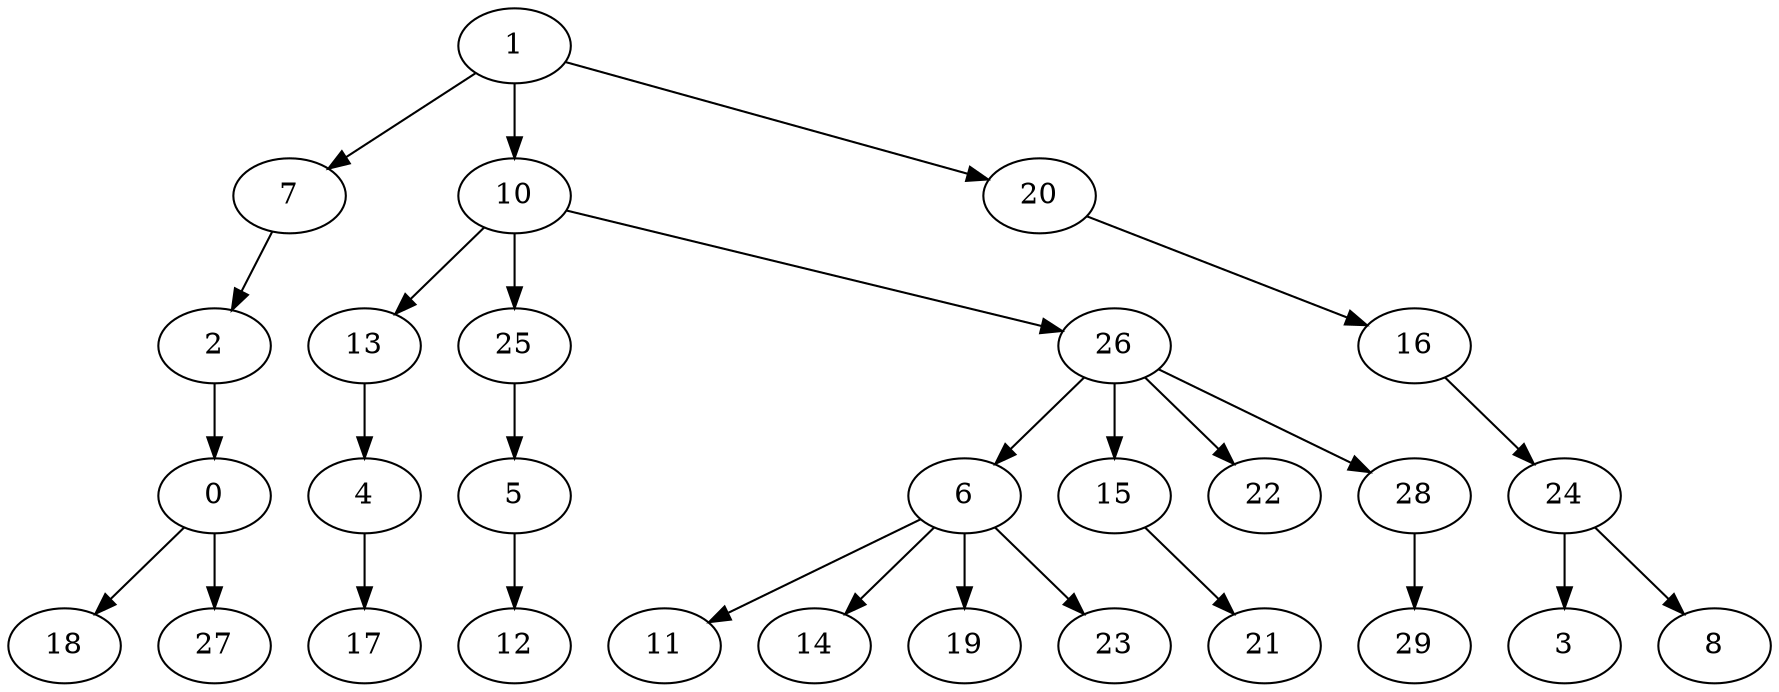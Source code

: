 digraph {
  1 -> 7;
  1 -> 10;
  1 -> 20;
  7 -> 2;
  10 -> 13;
  10 -> 25;
  10 -> 26;
  20 -> 16;
  2 -> 0;
  13 -> 4;
  25 -> 5;
  26 -> 6;
  26 -> 15;
  26 -> 22;
  26 -> 28;
  16 -> 24;
  0 -> 18;
  0 -> 27;
  4 -> 17;
  5 -> 12;
  6 -> 11;
  6 -> 14;
  6 -> 19;
  6 -> 23;
  15 -> 21;
  28 -> 29;
  24 -> 3;
  24 -> 8;
}